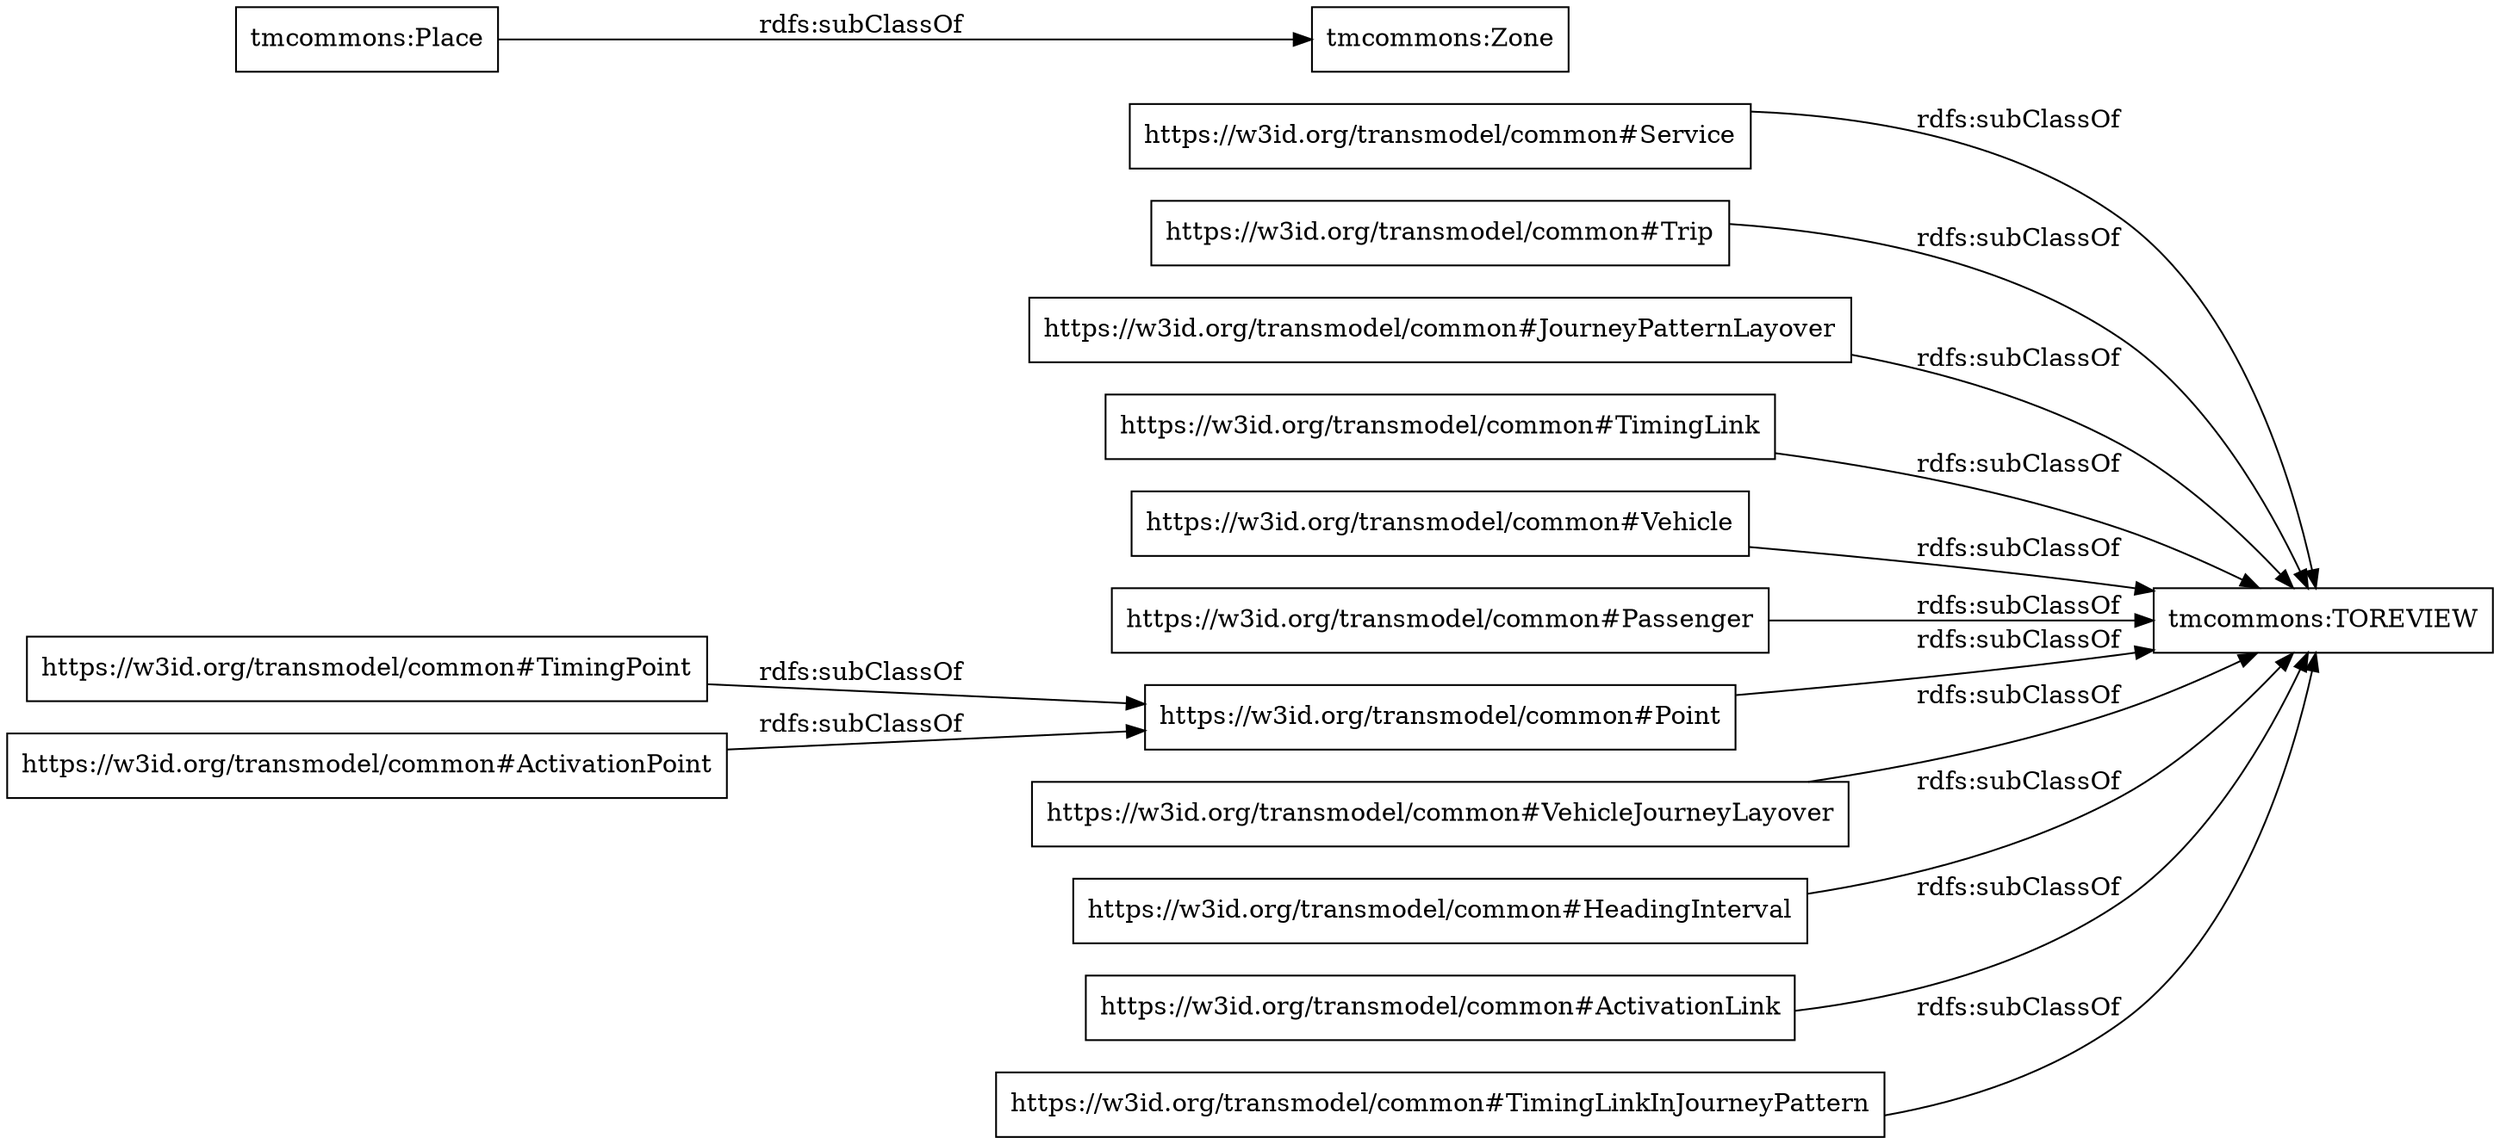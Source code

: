 digraph ar2dtool_diagram { 
rankdir=LR;
size="1000"
node [shape = rectangle, color="black"]; "https://w3id.org/transmodel/common#Service" "https://w3id.org/transmodel/common#Trip" "https://w3id.org/transmodel/common#JourneyPatternLayover" "https://w3id.org/transmodel/common#TimingLink" "https://w3id.org/transmodel/common#Vehicle" "https://w3id.org/transmodel/common#Passenger" "https://w3id.org/transmodel/common#Point" "tmcommons:Zone" "https://w3id.org/transmodel/common#VehicleJourneyLayover" "https://w3id.org/transmodel/common#HeadingInterval" "https://w3id.org/transmodel/common#TimingPoint" "tmcommons:TOREVIEW" "tmcommons:Place" "https://w3id.org/transmodel/common#ActivationLink" "https://w3id.org/transmodel/common#ActivationPoint" "https://w3id.org/transmodel/common#TimingLinkInJourneyPattern" ; /*classes style*/
	"https://w3id.org/transmodel/common#TimingPoint" -> "https://w3id.org/transmodel/common#Point" [ label = "rdfs:subClassOf" ];
	"https://w3id.org/transmodel/common#TimingLinkInJourneyPattern" -> "tmcommons:TOREVIEW" [ label = "rdfs:subClassOf" ];
	"https://w3id.org/transmodel/common#JourneyPatternLayover" -> "tmcommons:TOREVIEW" [ label = "rdfs:subClassOf" ];
	"https://w3id.org/transmodel/common#ActivationLink" -> "tmcommons:TOREVIEW" [ label = "rdfs:subClassOf" ];
	"tmcommons:Place" -> "tmcommons:Zone" [ label = "rdfs:subClassOf" ];
	"https://w3id.org/transmodel/common#TimingLink" -> "tmcommons:TOREVIEW" [ label = "rdfs:subClassOf" ];
	"https://w3id.org/transmodel/common#Vehicle" -> "tmcommons:TOREVIEW" [ label = "rdfs:subClassOf" ];
	"https://w3id.org/transmodel/common#Point" -> "tmcommons:TOREVIEW" [ label = "rdfs:subClassOf" ];
	"https://w3id.org/transmodel/common#Trip" -> "tmcommons:TOREVIEW" [ label = "rdfs:subClassOf" ];
	"https://w3id.org/transmodel/common#VehicleJourneyLayover" -> "tmcommons:TOREVIEW" [ label = "rdfs:subClassOf" ];
	"https://w3id.org/transmodel/common#Passenger" -> "tmcommons:TOREVIEW" [ label = "rdfs:subClassOf" ];
	"https://w3id.org/transmodel/common#HeadingInterval" -> "tmcommons:TOREVIEW" [ label = "rdfs:subClassOf" ];
	"https://w3id.org/transmodel/common#Service" -> "tmcommons:TOREVIEW" [ label = "rdfs:subClassOf" ];
	"https://w3id.org/transmodel/common#ActivationPoint" -> "https://w3id.org/transmodel/common#Point" [ label = "rdfs:subClassOf" ];

}
